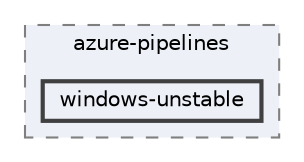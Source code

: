 digraph "external/reflect-cpp/vcpkg/scripts/azure-pipelines/windows-unstable"
{
 // LATEX_PDF_SIZE
  bgcolor="transparent";
  edge [fontname=Helvetica,fontsize=10,labelfontname=Helvetica,labelfontsize=10];
  node [fontname=Helvetica,fontsize=10,shape=box,height=0.2,width=0.4];
  compound=true
  subgraph clusterdir_06b8c09f794672536533b44b75734e66 {
    graph [ bgcolor="#edf0f7", pencolor="grey50", label="azure-pipelines", fontname=Helvetica,fontsize=10 style="filled,dashed", URL="dir_06b8c09f794672536533b44b75734e66.html",tooltip=""]
  dir_9bff0e2dad65bff049f047b2e9971783 [label="windows-unstable", fillcolor="#edf0f7", color="grey25", style="filled,bold", URL="dir_9bff0e2dad65bff049f047b2e9971783.html",tooltip=""];
  }
}
